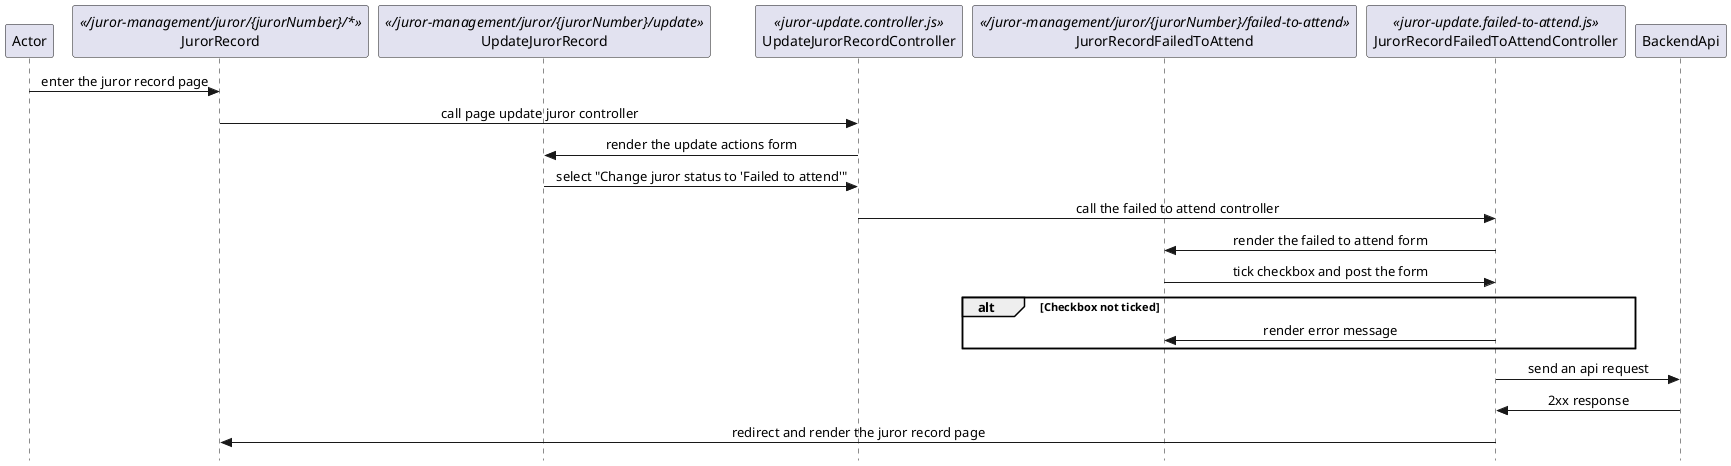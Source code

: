 @startuml sequence-general

skinparam Style strictuml 
skinparam SequenceMessageAlignment center
participant Actor
participant JurorRecord <</juror-management/juror/{jurorNumber}/*>>
participant UpdateJurorRecord <</juror-management/juror/{jurorNumber}/update>>
participant UpdateJurorRecordController <<juror-update.controller.js>>
participant JurorRecordFailedToAttend <</juror-management/juror/{jurorNumber}/failed-to-attend>>
participant JurorRecordFailedToAttendController <<juror-update.failed-to-attend.js>>
participant BackendApi

Actor -> JurorRecord : enter the juror record page

JurorRecord -> UpdateJurorRecordController : call page update juror controller
UpdateJurorRecord <- UpdateJurorRecordController : render the update actions form
UpdateJurorRecord -> UpdateJurorRecordController : select "Change juror status to 'Failed to attend'"
UpdateJurorRecordController -> JurorRecordFailedToAttendController : call the failed to attend controller
JurorRecordFailedToAttend <- JurorRecordFailedToAttendController : render the failed to attend form
JurorRecordFailedToAttend -> JurorRecordFailedToAttendController : tick checkbox and post the form

alt Checkbox not ticked
  JurorRecordFailedToAttend <- JurorRecordFailedToAttendController : render error message
end

JurorRecordFailedToAttendController -> BackendApi : send an api request
JurorRecordFailedToAttendController <- BackendApi : 2xx response
JurorRecord <- JurorRecordFailedToAttendController : redirect and render the juror record page

@enduml